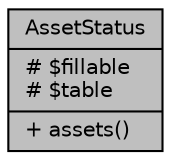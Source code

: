digraph "AssetStatus"
{
 // LATEX_PDF_SIZE
  bgcolor="transparent";
  edge [fontname="Helvetica",fontsize="10",labelfontname="Helvetica",labelfontsize="10"];
  node [fontname="Helvetica",fontsize="10",shape=record];
  Node1 [label="{AssetStatus\n|# $fillable\l# $table\l|+ assets()\l}",height=0.2,width=0.4,color="black", fillcolor="grey75", style="filled", fontcolor="black",tooltip="Datos de los Estados de uso de un bien."];
}
